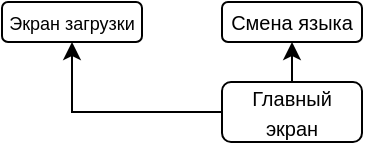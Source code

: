 <mxfile version="24.0.4" type="github">
  <diagram name="Страница — 1" id="ayewbeGo_WwrBOZi4rXz">
    <mxGraphModel dx="541" dy="2661" grid="1" gridSize="10" guides="1" tooltips="1" connect="1" arrows="1" fold="1" page="1" pageScale="1" pageWidth="827" pageHeight="1169" math="0" shadow="0">
      <root>
        <mxCell id="0" />
        <mxCell id="1" parent="0" />
        <mxCell id="pfXIOTyPjtkjjVaiKZZA-1" value="&lt;font style=&quot;font-size: 9px;&quot;&gt;Экран загрузки&lt;/font&gt;" style="rounded=1;whiteSpace=wrap;html=1;" vertex="1" parent="1">
          <mxGeometry x="30" y="-2310" width="70" height="20" as="geometry" />
        </mxCell>
        <mxCell id="pfXIOTyPjtkjjVaiKZZA-4" style="edgeStyle=orthogonalEdgeStyle;rounded=0;orthogonalLoop=1;jettySize=auto;html=1;exitX=0;exitY=0.5;exitDx=0;exitDy=0;entryX=0.5;entryY=1;entryDx=0;entryDy=0;" edge="1" parent="1" source="pfXIOTyPjtkjjVaiKZZA-2" target="pfXIOTyPjtkjjVaiKZZA-1">
          <mxGeometry relative="1" as="geometry" />
        </mxCell>
        <mxCell id="pfXIOTyPjtkjjVaiKZZA-6" style="edgeStyle=orthogonalEdgeStyle;rounded=0;orthogonalLoop=1;jettySize=auto;html=1;exitX=0.5;exitY=0;exitDx=0;exitDy=0;entryX=0.5;entryY=1;entryDx=0;entryDy=0;" edge="1" parent="1" source="pfXIOTyPjtkjjVaiKZZA-2" target="pfXIOTyPjtkjjVaiKZZA-5">
          <mxGeometry relative="1" as="geometry" />
        </mxCell>
        <mxCell id="pfXIOTyPjtkjjVaiKZZA-2" value="&lt;font size=&quot;1&quot;&gt;Главный экран&lt;/font&gt;" style="rounded=1;whiteSpace=wrap;html=1;" vertex="1" parent="1">
          <mxGeometry x="140" y="-2270" width="70" height="30" as="geometry" />
        </mxCell>
        <mxCell id="pfXIOTyPjtkjjVaiKZZA-5" value="&lt;font size=&quot;1&quot;&gt;Смена языка&lt;/font&gt;" style="rounded=1;whiteSpace=wrap;html=1;" vertex="1" parent="1">
          <mxGeometry x="140" y="-2310" width="70" height="20" as="geometry" />
        </mxCell>
      </root>
    </mxGraphModel>
  </diagram>
</mxfile>
